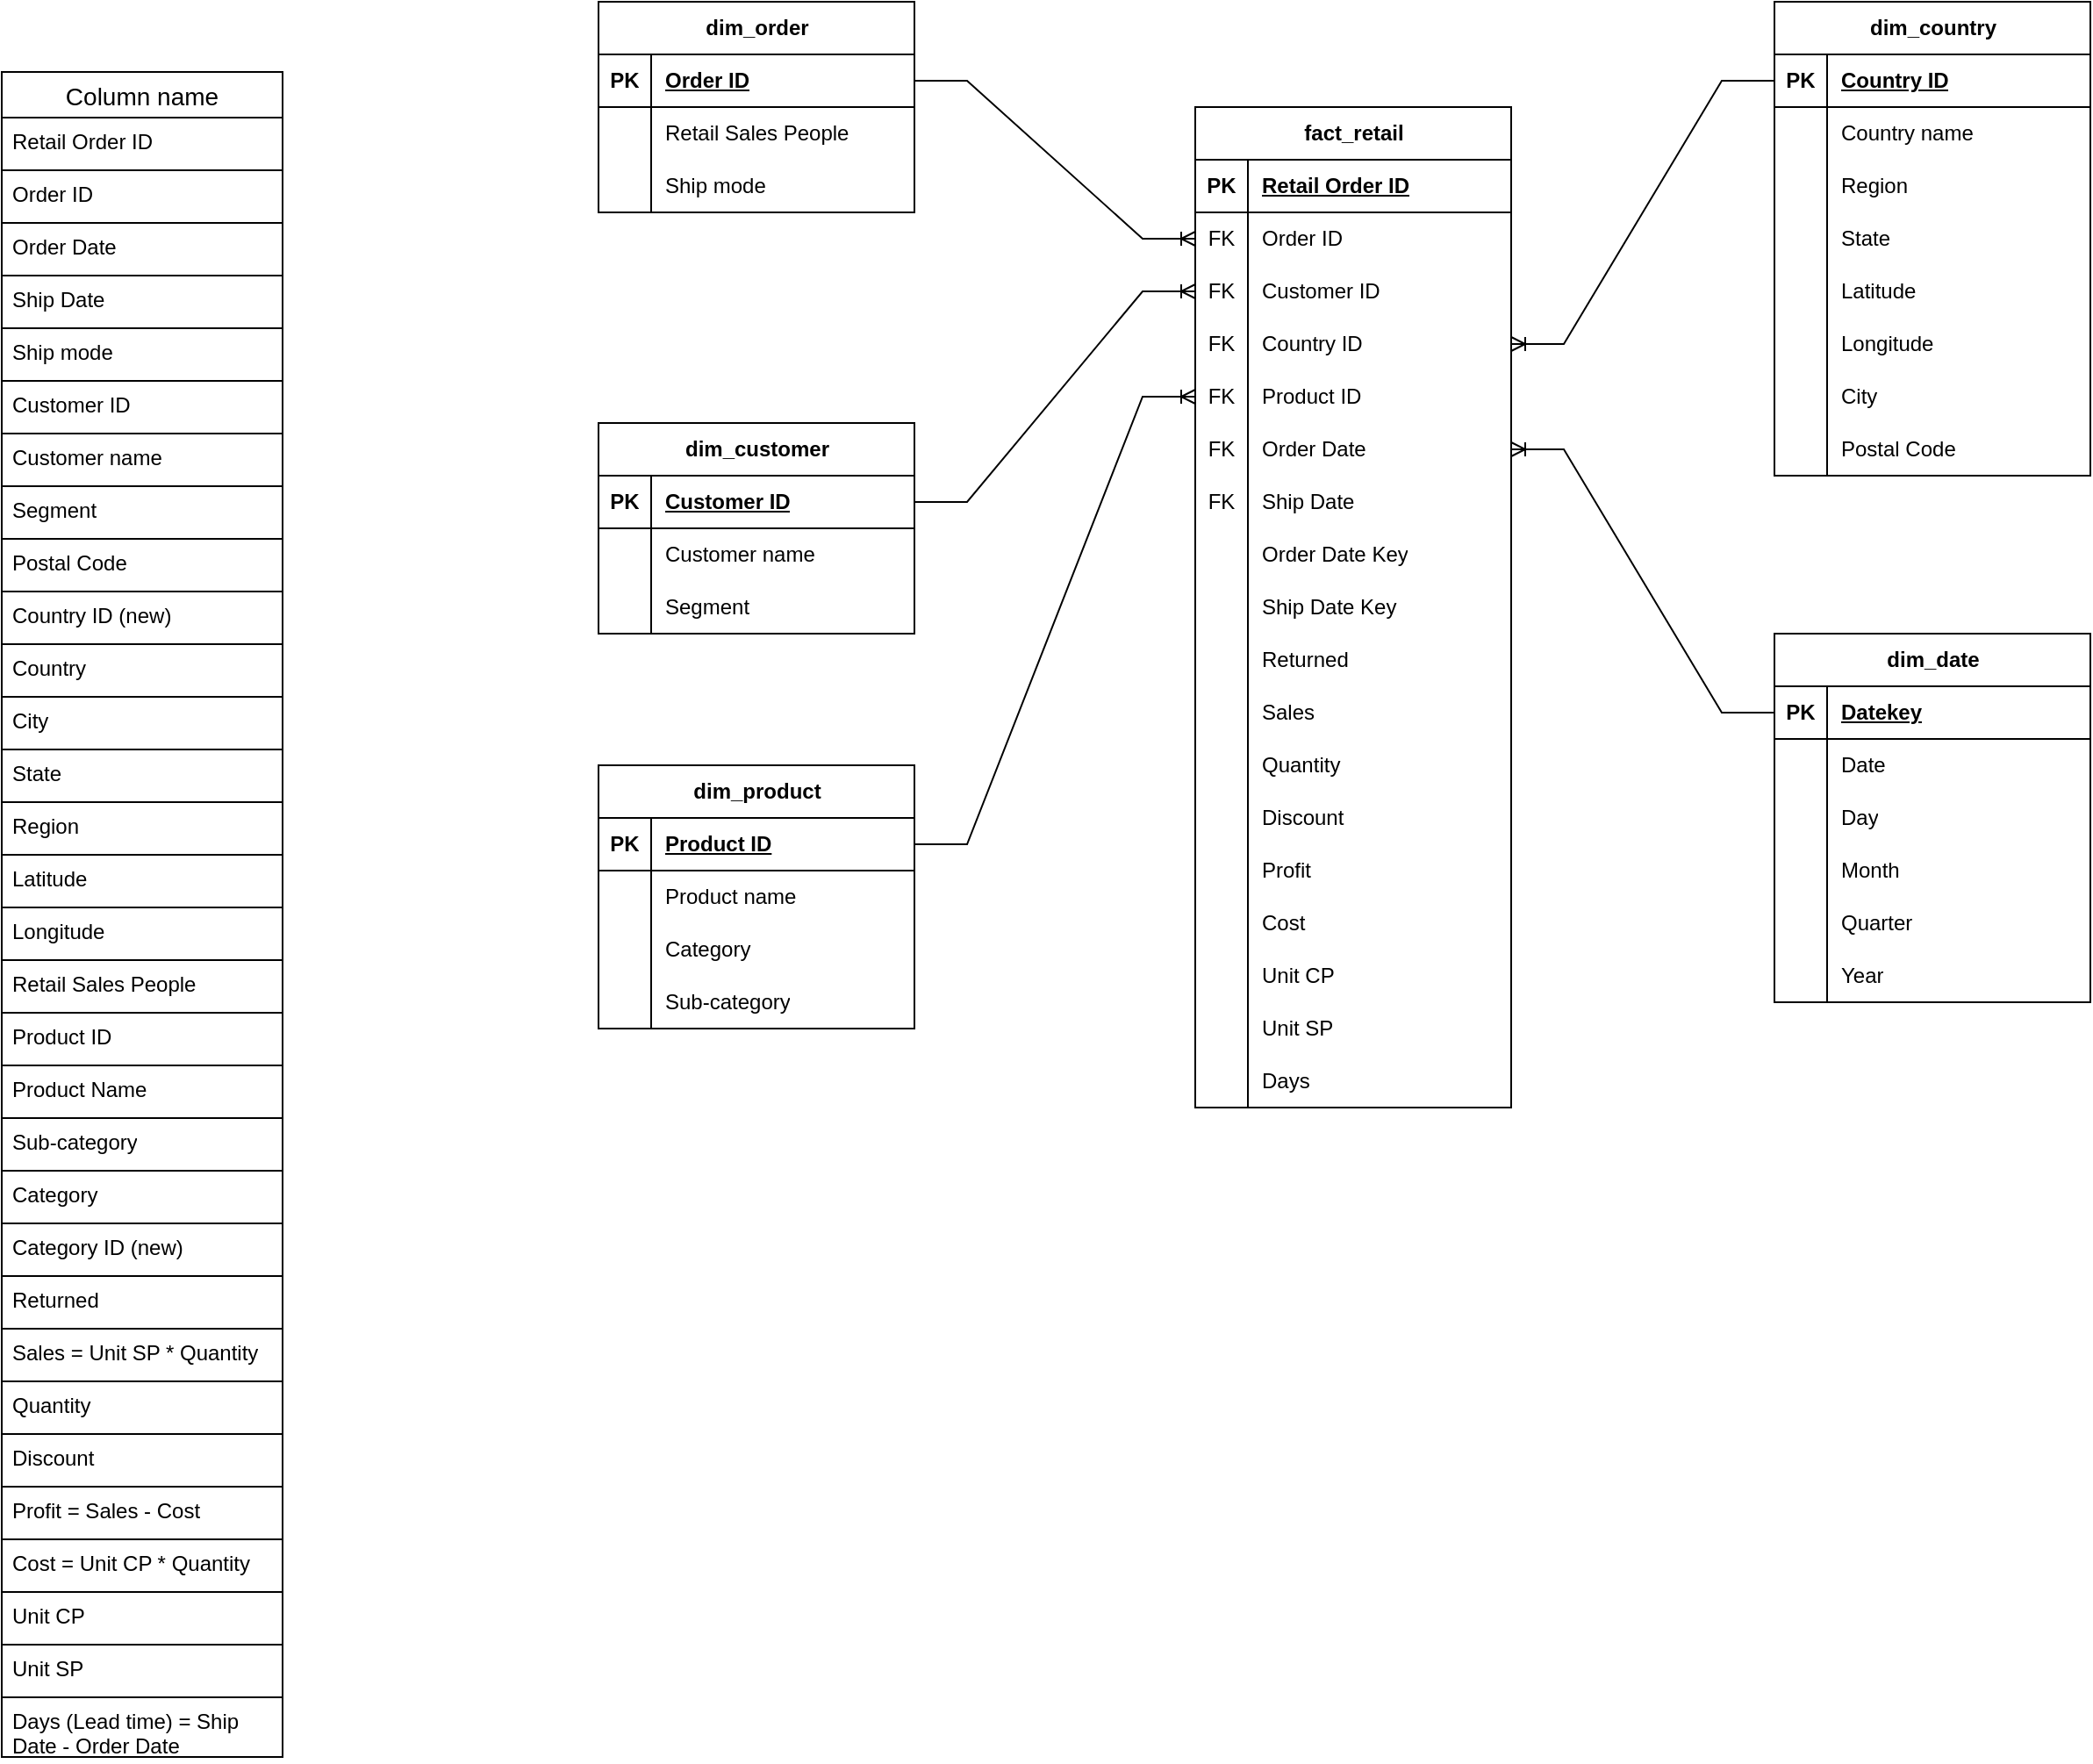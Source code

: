 <mxfile version="27.1.5">
  <diagram name="Trang-1" id="JufBHZk3DTKOrTVZyCO_">
    <mxGraphModel dx="1123" dy="656" grid="1" gridSize="10" guides="1" tooltips="1" connect="1" arrows="1" fold="1" page="1" pageScale="1" pageWidth="827" pageHeight="1169" math="0" shadow="0">
      <root>
        <mxCell id="0" />
        <mxCell id="1" parent="0" />
        <mxCell id="khf0Ti_lGQe8tgm6v5rX-14" value="Column name" style="swimlane;fontStyle=0;childLayout=stackLayout;horizontal=1;startSize=26;horizontalStack=0;resizeParent=1;resizeParentMax=0;resizeLast=0;collapsible=1;marginBottom=0;align=center;fontSize=14;strokeColor=default;" parent="1" vertex="1">
          <mxGeometry x="60" y="100" width="160" height="960" as="geometry">
            <mxRectangle x="60" y="100" width="130" height="30" as="alternateBounds" />
          </mxGeometry>
        </mxCell>
        <mxCell id="khf0Ti_lGQe8tgm6v5rX-15" value="Retail Order ID" style="text;strokeColor=none;fillColor=none;spacingLeft=4;spacingRight=4;overflow=hidden;rotatable=0;points=[[0,0.5],[1,0.5]];portConstraint=eastwest;fontSize=12;whiteSpace=wrap;html=1;" parent="khf0Ti_lGQe8tgm6v5rX-14" vertex="1">
          <mxGeometry y="26" width="160" height="30" as="geometry" />
        </mxCell>
        <mxCell id="khf0Ti_lGQe8tgm6v5rX-16" value="Order ID" style="text;strokeColor=default;fillColor=none;spacingLeft=4;spacingRight=4;overflow=hidden;rotatable=0;points=[[0,0.5],[1,0.5]];portConstraint=eastwest;fontSize=12;whiteSpace=wrap;html=1;" parent="khf0Ti_lGQe8tgm6v5rX-14" vertex="1">
          <mxGeometry y="56" width="160" height="30" as="geometry" />
        </mxCell>
        <mxCell id="khf0Ti_lGQe8tgm6v5rX-17" value="Order Date" style="text;strokeColor=default;fillColor=none;spacingLeft=4;spacingRight=4;overflow=hidden;rotatable=0;points=[[0,0.5],[1,0.5]];portConstraint=eastwest;fontSize=12;whiteSpace=wrap;html=1;" parent="khf0Ti_lGQe8tgm6v5rX-14" vertex="1">
          <mxGeometry y="86" width="160" height="30" as="geometry" />
        </mxCell>
        <mxCell id="khf0Ti_lGQe8tgm6v5rX-20" value="Ship Date" style="text;strokeColor=default;fillColor=none;spacingLeft=4;spacingRight=4;overflow=hidden;rotatable=0;points=[[0,0.5],[1,0.5]];portConstraint=eastwest;fontSize=12;whiteSpace=wrap;html=1;" parent="khf0Ti_lGQe8tgm6v5rX-14" vertex="1">
          <mxGeometry y="116" width="160" height="30" as="geometry" />
        </mxCell>
        <mxCell id="khf0Ti_lGQe8tgm6v5rX-21" value="Ship mode" style="text;strokeColor=default;fillColor=none;spacingLeft=4;spacingRight=4;overflow=hidden;rotatable=0;points=[[0,0.5],[1,0.5]];portConstraint=eastwest;fontSize=12;whiteSpace=wrap;html=1;" parent="khf0Ti_lGQe8tgm6v5rX-14" vertex="1">
          <mxGeometry y="146" width="160" height="30" as="geometry" />
        </mxCell>
        <mxCell id="khf0Ti_lGQe8tgm6v5rX-22" value="Customer ID" style="text;strokeColor=default;fillColor=none;spacingLeft=4;spacingRight=4;overflow=hidden;rotatable=0;points=[[0,0.5],[1,0.5]];portConstraint=eastwest;fontSize=12;whiteSpace=wrap;html=1;" parent="khf0Ti_lGQe8tgm6v5rX-14" vertex="1">
          <mxGeometry y="176" width="160" height="30" as="geometry" />
        </mxCell>
        <mxCell id="khf0Ti_lGQe8tgm6v5rX-23" value="Customer name" style="text;strokeColor=default;fillColor=none;spacingLeft=4;spacingRight=4;overflow=hidden;rotatable=0;points=[[0,0.5],[1,0.5]];portConstraint=eastwest;fontSize=12;whiteSpace=wrap;html=1;" parent="khf0Ti_lGQe8tgm6v5rX-14" vertex="1">
          <mxGeometry y="206" width="160" height="30" as="geometry" />
        </mxCell>
        <mxCell id="khf0Ti_lGQe8tgm6v5rX-24" value="Segment" style="text;strokeColor=default;fillColor=none;spacingLeft=4;spacingRight=4;overflow=hidden;rotatable=0;points=[[0,0.5],[1,0.5]];portConstraint=eastwest;fontSize=12;whiteSpace=wrap;html=1;" parent="khf0Ti_lGQe8tgm6v5rX-14" vertex="1">
          <mxGeometry y="236" width="160" height="30" as="geometry" />
        </mxCell>
        <mxCell id="khf0Ti_lGQe8tgm6v5rX-25" value="Postal Code" style="text;strokeColor=default;fillColor=none;spacingLeft=4;spacingRight=4;overflow=hidden;rotatable=0;points=[[0,0.5],[1,0.5]];portConstraint=eastwest;fontSize=12;whiteSpace=wrap;html=1;" parent="khf0Ti_lGQe8tgm6v5rX-14" vertex="1">
          <mxGeometry y="266" width="160" height="30" as="geometry" />
        </mxCell>
        <mxCell id="khf0Ti_lGQe8tgm6v5rX-129" value="&lt;span&gt;&lt;font style=&quot;color: light-dark(rgb(0, 0, 0), rgb(255, 102, 102));&quot;&gt;Country ID (new)&lt;/font&gt;&lt;/span&gt;" style="text;strokeColor=default;fillColor=none;spacingLeft=4;spacingRight=4;overflow=hidden;rotatable=0;points=[[0,0.5],[1,0.5]];portConstraint=eastwest;fontSize=12;whiteSpace=wrap;html=1;" parent="khf0Ti_lGQe8tgm6v5rX-14" vertex="1">
          <mxGeometry y="296" width="160" height="30" as="geometry" />
        </mxCell>
        <mxCell id="khf0Ti_lGQe8tgm6v5rX-26" value="Country" style="text;strokeColor=default;fillColor=none;spacingLeft=4;spacingRight=4;overflow=hidden;rotatable=0;points=[[0,0.5],[1,0.5]];portConstraint=eastwest;fontSize=12;whiteSpace=wrap;html=1;" parent="khf0Ti_lGQe8tgm6v5rX-14" vertex="1">
          <mxGeometry y="326" width="160" height="30" as="geometry" />
        </mxCell>
        <mxCell id="khf0Ti_lGQe8tgm6v5rX-27" value="City" style="text;strokeColor=default;fillColor=none;spacingLeft=4;spacingRight=4;overflow=hidden;rotatable=0;points=[[0,0.5],[1,0.5]];portConstraint=eastwest;fontSize=12;whiteSpace=wrap;html=1;" parent="khf0Ti_lGQe8tgm6v5rX-14" vertex="1">
          <mxGeometry y="356" width="160" height="30" as="geometry" />
        </mxCell>
        <mxCell id="khf0Ti_lGQe8tgm6v5rX-28" value="State" style="text;strokeColor=default;fillColor=none;spacingLeft=4;spacingRight=4;overflow=hidden;rotatable=0;points=[[0,0.5],[1,0.5]];portConstraint=eastwest;fontSize=12;whiteSpace=wrap;html=1;" parent="khf0Ti_lGQe8tgm6v5rX-14" vertex="1">
          <mxGeometry y="386" width="160" height="30" as="geometry" />
        </mxCell>
        <mxCell id="khf0Ti_lGQe8tgm6v5rX-29" value="Region" style="text;strokeColor=default;fillColor=none;spacingLeft=4;spacingRight=4;overflow=hidden;rotatable=0;points=[[0,0.5],[1,0.5]];portConstraint=eastwest;fontSize=12;whiteSpace=wrap;html=1;" parent="khf0Ti_lGQe8tgm6v5rX-14" vertex="1">
          <mxGeometry y="416" width="160" height="30" as="geometry" />
        </mxCell>
        <mxCell id="khf0Ti_lGQe8tgm6v5rX-30" value="Latitude" style="text;strokeColor=default;fillColor=none;spacingLeft=4;spacingRight=4;overflow=hidden;rotatable=0;points=[[0,0.5],[1,0.5]];portConstraint=eastwest;fontSize=12;whiteSpace=wrap;html=1;" parent="khf0Ti_lGQe8tgm6v5rX-14" vertex="1">
          <mxGeometry y="446" width="160" height="30" as="geometry" />
        </mxCell>
        <mxCell id="khf0Ti_lGQe8tgm6v5rX-31" value="Longitude" style="text;strokeColor=default;fillColor=none;spacingLeft=4;spacingRight=4;overflow=hidden;rotatable=0;points=[[0,0.5],[1,0.5]];portConstraint=eastwest;fontSize=12;whiteSpace=wrap;html=1;" parent="khf0Ti_lGQe8tgm6v5rX-14" vertex="1">
          <mxGeometry y="476" width="160" height="30" as="geometry" />
        </mxCell>
        <mxCell id="khf0Ti_lGQe8tgm6v5rX-32" value="Retail Sales People" style="text;strokeColor=default;fillColor=none;spacingLeft=4;spacingRight=4;overflow=hidden;rotatable=0;points=[[0,0.5],[1,0.5]];portConstraint=eastwest;fontSize=12;whiteSpace=wrap;html=1;" parent="khf0Ti_lGQe8tgm6v5rX-14" vertex="1">
          <mxGeometry y="506" width="160" height="30" as="geometry" />
        </mxCell>
        <mxCell id="khf0Ti_lGQe8tgm6v5rX-33" value="Product ID" style="text;strokeColor=default;fillColor=none;spacingLeft=4;spacingRight=4;overflow=hidden;rotatable=0;points=[[0,0.5],[1,0.5]];portConstraint=eastwest;fontSize=12;whiteSpace=wrap;html=1;" parent="khf0Ti_lGQe8tgm6v5rX-14" vertex="1">
          <mxGeometry y="536" width="160" height="30" as="geometry" />
        </mxCell>
        <mxCell id="khf0Ti_lGQe8tgm6v5rX-34" value="Product Name" style="text;strokeColor=default;fillColor=none;spacingLeft=4;spacingRight=4;overflow=hidden;rotatable=0;points=[[0,0.5],[1,0.5]];portConstraint=eastwest;fontSize=12;whiteSpace=wrap;html=1;" parent="khf0Ti_lGQe8tgm6v5rX-14" vertex="1">
          <mxGeometry y="566" width="160" height="30" as="geometry" />
        </mxCell>
        <mxCell id="khf0Ti_lGQe8tgm6v5rX-35" value="Sub-category" style="text;strokeColor=default;fillColor=none;spacingLeft=4;spacingRight=4;overflow=hidden;rotatable=0;points=[[0,0.5],[1,0.5]];portConstraint=eastwest;fontSize=12;whiteSpace=wrap;html=1;" parent="khf0Ti_lGQe8tgm6v5rX-14" vertex="1">
          <mxGeometry y="596" width="160" height="30" as="geometry" />
        </mxCell>
        <mxCell id="khf0Ti_lGQe8tgm6v5rX-36" value="Category" style="text;strokeColor=default;fillColor=none;spacingLeft=4;spacingRight=4;overflow=hidden;rotatable=0;points=[[0,0.5],[1,0.5]];portConstraint=eastwest;fontSize=12;whiteSpace=wrap;html=1;" parent="khf0Ti_lGQe8tgm6v5rX-14" vertex="1">
          <mxGeometry y="626" width="160" height="30" as="geometry" />
        </mxCell>
        <mxCell id="khf0Ti_lGQe8tgm6v5rX-130" value="&lt;font style=&quot;color: light-dark(rgb(0, 0, 0), rgb(255, 102, 102));&quot;&gt;Category ID (new)&lt;/font&gt;" style="text;strokeColor=default;fillColor=none;spacingLeft=4;spacingRight=4;overflow=hidden;rotatable=0;points=[[0,0.5],[1,0.5]];portConstraint=eastwest;fontSize=12;whiteSpace=wrap;html=1;" parent="khf0Ti_lGQe8tgm6v5rX-14" vertex="1">
          <mxGeometry y="656" width="160" height="30" as="geometry" />
        </mxCell>
        <mxCell id="khf0Ti_lGQe8tgm6v5rX-37" value="Returned" style="text;strokeColor=default;fillColor=none;spacingLeft=4;spacingRight=4;overflow=hidden;rotatable=0;points=[[0,0.5],[1,0.5]];portConstraint=eastwest;fontSize=12;whiteSpace=wrap;html=1;" parent="khf0Ti_lGQe8tgm6v5rX-14" vertex="1">
          <mxGeometry y="686" width="160" height="30" as="geometry" />
        </mxCell>
        <mxCell id="khf0Ti_lGQe8tgm6v5rX-38" value="Sales = Unit SP * Quantity" style="text;strokeColor=default;fillColor=none;spacingLeft=4;spacingRight=4;overflow=hidden;rotatable=0;points=[[0,0.5],[1,0.5]];portConstraint=eastwest;fontSize=12;whiteSpace=wrap;html=1;" parent="khf0Ti_lGQe8tgm6v5rX-14" vertex="1">
          <mxGeometry y="716" width="160" height="30" as="geometry" />
        </mxCell>
        <mxCell id="khf0Ti_lGQe8tgm6v5rX-39" value="Quantity" style="text;strokeColor=default;fillColor=none;spacingLeft=4;spacingRight=4;overflow=hidden;rotatable=0;points=[[0,0.5],[1,0.5]];portConstraint=eastwest;fontSize=12;whiteSpace=wrap;html=1;" parent="khf0Ti_lGQe8tgm6v5rX-14" vertex="1">
          <mxGeometry y="746" width="160" height="30" as="geometry" />
        </mxCell>
        <mxCell id="khf0Ti_lGQe8tgm6v5rX-40" value="Discount" style="text;strokeColor=default;fillColor=none;spacingLeft=4;spacingRight=4;overflow=hidden;rotatable=0;points=[[0,0.5],[1,0.5]];portConstraint=eastwest;fontSize=12;whiteSpace=wrap;html=1;" parent="khf0Ti_lGQe8tgm6v5rX-14" vertex="1">
          <mxGeometry y="776" width="160" height="30" as="geometry" />
        </mxCell>
        <mxCell id="khf0Ti_lGQe8tgm6v5rX-41" value="Profit = Sales - Cost" style="text;strokeColor=default;fillColor=none;spacingLeft=4;spacingRight=4;overflow=hidden;rotatable=0;points=[[0,0.5],[1,0.5]];portConstraint=eastwest;fontSize=12;whiteSpace=wrap;html=1;" parent="khf0Ti_lGQe8tgm6v5rX-14" vertex="1">
          <mxGeometry y="806" width="160" height="30" as="geometry" />
        </mxCell>
        <mxCell id="khf0Ti_lGQe8tgm6v5rX-42" value="Cost = Unit CP * Quantity" style="text;strokeColor=default;fillColor=none;spacingLeft=4;spacingRight=4;overflow=hidden;rotatable=0;points=[[0,0.5],[1,0.5]];portConstraint=eastwest;fontSize=12;whiteSpace=wrap;html=1;" parent="khf0Ti_lGQe8tgm6v5rX-14" vertex="1">
          <mxGeometry y="836" width="160" height="30" as="geometry" />
        </mxCell>
        <mxCell id="khf0Ti_lGQe8tgm6v5rX-43" value="Unit CP" style="text;strokeColor=default;fillColor=none;spacingLeft=4;spacingRight=4;overflow=hidden;rotatable=0;points=[[0,0.5],[1,0.5]];portConstraint=eastwest;fontSize=12;whiteSpace=wrap;html=1;" parent="khf0Ti_lGQe8tgm6v5rX-14" vertex="1">
          <mxGeometry y="866" width="160" height="30" as="geometry" />
        </mxCell>
        <mxCell id="khf0Ti_lGQe8tgm6v5rX-44" value="Unit SP" style="text;strokeColor=default;fillColor=none;spacingLeft=4;spacingRight=4;overflow=hidden;rotatable=0;points=[[0,0.5],[1,0.5]];portConstraint=eastwest;fontSize=12;whiteSpace=wrap;html=1;" parent="khf0Ti_lGQe8tgm6v5rX-14" vertex="1">
          <mxGeometry y="896" width="160" height="30" as="geometry" />
        </mxCell>
        <mxCell id="khf0Ti_lGQe8tgm6v5rX-45" value="Days (Lead time) = Ship Date - Order Date" style="text;strokeColor=default;fillColor=none;spacingLeft=4;spacingRight=4;overflow=hidden;rotatable=0;points=[[0,0.5],[1,0.5]];portConstraint=eastwest;fontSize=12;whiteSpace=wrap;html=1;" parent="khf0Ti_lGQe8tgm6v5rX-14" vertex="1">
          <mxGeometry y="926" width="160" height="34" as="geometry" />
        </mxCell>
        <mxCell id="khf0Ti_lGQe8tgm6v5rX-46" value="fact_retail" style="shape=table;startSize=30;container=1;collapsible=1;childLayout=tableLayout;fixedRows=1;rowLines=0;fontStyle=1;align=center;resizeLast=1;html=1;" parent="1" vertex="1">
          <mxGeometry x="740" y="120" width="180" height="570" as="geometry" />
        </mxCell>
        <mxCell id="khf0Ti_lGQe8tgm6v5rX-47" value="" style="shape=tableRow;horizontal=0;startSize=0;swimlaneHead=0;swimlaneBody=0;fillColor=none;collapsible=0;dropTarget=0;points=[[0,0.5],[1,0.5]];portConstraint=eastwest;top=0;left=0;right=0;bottom=1;" parent="khf0Ti_lGQe8tgm6v5rX-46" vertex="1">
          <mxGeometry y="30" width="180" height="30" as="geometry" />
        </mxCell>
        <mxCell id="khf0Ti_lGQe8tgm6v5rX-48" value="PK" style="shape=partialRectangle;connectable=0;fillColor=none;top=0;left=0;bottom=0;right=0;fontStyle=1;overflow=hidden;whiteSpace=wrap;html=1;" parent="khf0Ti_lGQe8tgm6v5rX-47" vertex="1">
          <mxGeometry width="30" height="30" as="geometry">
            <mxRectangle width="30" height="30" as="alternateBounds" />
          </mxGeometry>
        </mxCell>
        <mxCell id="khf0Ti_lGQe8tgm6v5rX-49" value="Retail Order ID" style="shape=partialRectangle;connectable=0;fillColor=none;top=0;left=0;bottom=0;right=0;align=left;spacingLeft=6;fontStyle=5;overflow=hidden;whiteSpace=wrap;html=1;" parent="khf0Ti_lGQe8tgm6v5rX-47" vertex="1">
          <mxGeometry x="30" width="150" height="30" as="geometry">
            <mxRectangle width="150" height="30" as="alternateBounds" />
          </mxGeometry>
        </mxCell>
        <mxCell id="khf0Ti_lGQe8tgm6v5rX-50" value="" style="shape=tableRow;horizontal=0;startSize=0;swimlaneHead=0;swimlaneBody=0;fillColor=none;collapsible=0;dropTarget=0;points=[[0,0.5],[1,0.5]];portConstraint=eastwest;top=0;left=0;right=0;bottom=0;" parent="khf0Ti_lGQe8tgm6v5rX-46" vertex="1">
          <mxGeometry y="60" width="180" height="30" as="geometry" />
        </mxCell>
        <mxCell id="khf0Ti_lGQe8tgm6v5rX-51" value="FK" style="shape=partialRectangle;connectable=0;fillColor=none;top=0;left=0;bottom=0;right=0;editable=1;overflow=hidden;whiteSpace=wrap;html=1;" parent="khf0Ti_lGQe8tgm6v5rX-50" vertex="1">
          <mxGeometry width="30" height="30" as="geometry">
            <mxRectangle width="30" height="30" as="alternateBounds" />
          </mxGeometry>
        </mxCell>
        <mxCell id="khf0Ti_lGQe8tgm6v5rX-52" value="Order ID" style="shape=partialRectangle;connectable=0;fillColor=none;top=0;left=0;bottom=0;right=0;align=left;spacingLeft=6;overflow=hidden;whiteSpace=wrap;html=1;" parent="khf0Ti_lGQe8tgm6v5rX-50" vertex="1">
          <mxGeometry x="30" width="150" height="30" as="geometry">
            <mxRectangle width="150" height="30" as="alternateBounds" />
          </mxGeometry>
        </mxCell>
        <mxCell id="khf0Ti_lGQe8tgm6v5rX-53" value="" style="shape=tableRow;horizontal=0;startSize=0;swimlaneHead=0;swimlaneBody=0;fillColor=none;collapsible=0;dropTarget=0;points=[[0,0.5],[1,0.5]];portConstraint=eastwest;top=0;left=0;right=0;bottom=0;" parent="khf0Ti_lGQe8tgm6v5rX-46" vertex="1">
          <mxGeometry y="90" width="180" height="30" as="geometry" />
        </mxCell>
        <mxCell id="khf0Ti_lGQe8tgm6v5rX-54" value="FK" style="shape=partialRectangle;connectable=0;fillColor=none;top=0;left=0;bottom=0;right=0;editable=1;overflow=hidden;whiteSpace=wrap;html=1;" parent="khf0Ti_lGQe8tgm6v5rX-53" vertex="1">
          <mxGeometry width="30" height="30" as="geometry">
            <mxRectangle width="30" height="30" as="alternateBounds" />
          </mxGeometry>
        </mxCell>
        <mxCell id="khf0Ti_lGQe8tgm6v5rX-55" value="Customer ID" style="shape=partialRectangle;connectable=0;fillColor=none;top=0;left=0;bottom=0;right=0;align=left;spacingLeft=6;overflow=hidden;whiteSpace=wrap;html=1;" parent="khf0Ti_lGQe8tgm6v5rX-53" vertex="1">
          <mxGeometry x="30" width="150" height="30" as="geometry">
            <mxRectangle width="150" height="30" as="alternateBounds" />
          </mxGeometry>
        </mxCell>
        <mxCell id="khf0Ti_lGQe8tgm6v5rX-56" value="" style="shape=tableRow;horizontal=0;startSize=0;swimlaneHead=0;swimlaneBody=0;fillColor=none;collapsible=0;dropTarget=0;points=[[0,0.5],[1,0.5]];portConstraint=eastwest;top=0;left=0;right=0;bottom=0;" parent="khf0Ti_lGQe8tgm6v5rX-46" vertex="1">
          <mxGeometry y="120" width="180" height="30" as="geometry" />
        </mxCell>
        <mxCell id="khf0Ti_lGQe8tgm6v5rX-57" value="FK" style="shape=partialRectangle;connectable=0;fillColor=none;top=0;left=0;bottom=0;right=0;editable=1;overflow=hidden;whiteSpace=wrap;html=1;" parent="khf0Ti_lGQe8tgm6v5rX-56" vertex="1">
          <mxGeometry width="30" height="30" as="geometry">
            <mxRectangle width="30" height="30" as="alternateBounds" />
          </mxGeometry>
        </mxCell>
        <mxCell id="khf0Ti_lGQe8tgm6v5rX-58" value="Country ID" style="shape=partialRectangle;connectable=0;fillColor=none;top=0;left=0;bottom=0;right=0;align=left;spacingLeft=6;overflow=hidden;whiteSpace=wrap;html=1;" parent="khf0Ti_lGQe8tgm6v5rX-56" vertex="1">
          <mxGeometry x="30" width="150" height="30" as="geometry">
            <mxRectangle width="150" height="30" as="alternateBounds" />
          </mxGeometry>
        </mxCell>
        <mxCell id="khf0Ti_lGQe8tgm6v5rX-166" style="shape=tableRow;horizontal=0;startSize=0;swimlaneHead=0;swimlaneBody=0;fillColor=none;collapsible=0;dropTarget=0;points=[[0,0.5],[1,0.5]];portConstraint=eastwest;top=0;left=0;right=0;bottom=0;" parent="khf0Ti_lGQe8tgm6v5rX-46" vertex="1">
          <mxGeometry y="150" width="180" height="30" as="geometry" />
        </mxCell>
        <mxCell id="khf0Ti_lGQe8tgm6v5rX-167" value="FK" style="shape=partialRectangle;connectable=0;fillColor=none;top=0;left=0;bottom=0;right=0;editable=1;overflow=hidden;whiteSpace=wrap;html=1;" parent="khf0Ti_lGQe8tgm6v5rX-166" vertex="1">
          <mxGeometry width="30" height="30" as="geometry">
            <mxRectangle width="30" height="30" as="alternateBounds" />
          </mxGeometry>
        </mxCell>
        <mxCell id="khf0Ti_lGQe8tgm6v5rX-168" value="Product ID" style="shape=partialRectangle;connectable=0;fillColor=none;top=0;left=0;bottom=0;right=0;align=left;spacingLeft=6;overflow=hidden;whiteSpace=wrap;html=1;" parent="khf0Ti_lGQe8tgm6v5rX-166" vertex="1">
          <mxGeometry x="30" width="150" height="30" as="geometry">
            <mxRectangle width="150" height="30" as="alternateBounds" />
          </mxGeometry>
        </mxCell>
        <mxCell id="khf0Ti_lGQe8tgm6v5rX-181" style="shape=tableRow;horizontal=0;startSize=0;swimlaneHead=0;swimlaneBody=0;fillColor=none;collapsible=0;dropTarget=0;points=[[0,0.5],[1,0.5]];portConstraint=eastwest;top=0;left=0;right=0;bottom=0;" parent="khf0Ti_lGQe8tgm6v5rX-46" vertex="1">
          <mxGeometry y="180" width="180" height="30" as="geometry" />
        </mxCell>
        <mxCell id="khf0Ti_lGQe8tgm6v5rX-182" value="FK" style="shape=partialRectangle;connectable=0;fillColor=none;top=0;left=0;bottom=0;right=0;editable=1;overflow=hidden;whiteSpace=wrap;html=1;" parent="khf0Ti_lGQe8tgm6v5rX-181" vertex="1">
          <mxGeometry width="30" height="30" as="geometry">
            <mxRectangle width="30" height="30" as="alternateBounds" />
          </mxGeometry>
        </mxCell>
        <mxCell id="khf0Ti_lGQe8tgm6v5rX-183" value="Order Date" style="shape=partialRectangle;connectable=0;fillColor=none;top=0;left=0;bottom=0;right=0;align=left;spacingLeft=6;overflow=hidden;whiteSpace=wrap;html=1;" parent="khf0Ti_lGQe8tgm6v5rX-181" vertex="1">
          <mxGeometry x="30" width="150" height="30" as="geometry">
            <mxRectangle width="150" height="30" as="alternateBounds" />
          </mxGeometry>
        </mxCell>
        <mxCell id="khf0Ti_lGQe8tgm6v5rX-178" style="shape=tableRow;horizontal=0;startSize=0;swimlaneHead=0;swimlaneBody=0;fillColor=none;collapsible=0;dropTarget=0;points=[[0,0.5],[1,0.5]];portConstraint=eastwest;top=0;left=0;right=0;bottom=0;" parent="khf0Ti_lGQe8tgm6v5rX-46" vertex="1">
          <mxGeometry y="210" width="180" height="30" as="geometry" />
        </mxCell>
        <mxCell id="khf0Ti_lGQe8tgm6v5rX-179" value="&lt;font style=&quot;color: light-dark(rgb(0, 0, 0), rgb(255, 255, 102));&quot;&gt;FK&lt;/font&gt;" style="shape=partialRectangle;connectable=0;fillColor=none;top=0;left=0;bottom=0;right=0;editable=1;overflow=hidden;whiteSpace=wrap;html=1;" parent="khf0Ti_lGQe8tgm6v5rX-178" vertex="1">
          <mxGeometry width="30" height="30" as="geometry">
            <mxRectangle width="30" height="30" as="alternateBounds" />
          </mxGeometry>
        </mxCell>
        <mxCell id="khf0Ti_lGQe8tgm6v5rX-180" value="Ship Date" style="shape=partialRectangle;connectable=0;fillColor=none;top=0;left=0;bottom=0;right=0;align=left;spacingLeft=6;overflow=hidden;whiteSpace=wrap;html=1;" parent="khf0Ti_lGQe8tgm6v5rX-178" vertex="1">
          <mxGeometry x="30" width="150" height="30" as="geometry">
            <mxRectangle width="150" height="30" as="alternateBounds" />
          </mxGeometry>
        </mxCell>
        <mxCell id="adrLzprjDt-6zipp6tV9-4" style="shape=tableRow;horizontal=0;startSize=0;swimlaneHead=0;swimlaneBody=0;fillColor=none;collapsible=0;dropTarget=0;points=[[0,0.5],[1,0.5]];portConstraint=eastwest;top=0;left=0;right=0;bottom=0;" vertex="1" parent="khf0Ti_lGQe8tgm6v5rX-46">
          <mxGeometry y="240" width="180" height="30" as="geometry" />
        </mxCell>
        <mxCell id="adrLzprjDt-6zipp6tV9-5" style="shape=partialRectangle;connectable=0;fillColor=none;top=0;left=0;bottom=0;right=0;editable=1;overflow=hidden;whiteSpace=wrap;html=1;" vertex="1" parent="adrLzprjDt-6zipp6tV9-4">
          <mxGeometry width="30" height="30" as="geometry">
            <mxRectangle width="30" height="30" as="alternateBounds" />
          </mxGeometry>
        </mxCell>
        <mxCell id="adrLzprjDt-6zipp6tV9-6" value="Order Date Key" style="shape=partialRectangle;connectable=0;fillColor=none;top=0;left=0;bottom=0;right=0;align=left;spacingLeft=6;overflow=hidden;whiteSpace=wrap;html=1;" vertex="1" parent="adrLzprjDt-6zipp6tV9-4">
          <mxGeometry x="30" width="150" height="30" as="geometry">
            <mxRectangle width="150" height="30" as="alternateBounds" />
          </mxGeometry>
        </mxCell>
        <mxCell id="adrLzprjDt-6zipp6tV9-7" style="shape=tableRow;horizontal=0;startSize=0;swimlaneHead=0;swimlaneBody=0;fillColor=none;collapsible=0;dropTarget=0;points=[[0,0.5],[1,0.5]];portConstraint=eastwest;top=0;left=0;right=0;bottom=0;" vertex="1" parent="khf0Ti_lGQe8tgm6v5rX-46">
          <mxGeometry y="270" width="180" height="30" as="geometry" />
        </mxCell>
        <mxCell id="adrLzprjDt-6zipp6tV9-8" style="shape=partialRectangle;connectable=0;fillColor=none;top=0;left=0;bottom=0;right=0;editable=1;overflow=hidden;whiteSpace=wrap;html=1;" vertex="1" parent="adrLzprjDt-6zipp6tV9-7">
          <mxGeometry width="30" height="30" as="geometry">
            <mxRectangle width="30" height="30" as="alternateBounds" />
          </mxGeometry>
        </mxCell>
        <mxCell id="adrLzprjDt-6zipp6tV9-9" value="Ship Date Key" style="shape=partialRectangle;connectable=0;fillColor=none;top=0;left=0;bottom=0;right=0;align=left;spacingLeft=6;overflow=hidden;whiteSpace=wrap;html=1;" vertex="1" parent="adrLzprjDt-6zipp6tV9-7">
          <mxGeometry x="30" width="150" height="30" as="geometry">
            <mxRectangle width="150" height="30" as="alternateBounds" />
          </mxGeometry>
        </mxCell>
        <mxCell id="khf0Ti_lGQe8tgm6v5rX-175" style="shape=tableRow;horizontal=0;startSize=0;swimlaneHead=0;swimlaneBody=0;fillColor=none;collapsible=0;dropTarget=0;points=[[0,0.5],[1,0.5]];portConstraint=eastwest;top=0;left=0;right=0;bottom=0;" parent="khf0Ti_lGQe8tgm6v5rX-46" vertex="1">
          <mxGeometry y="300" width="180" height="30" as="geometry" />
        </mxCell>
        <mxCell id="khf0Ti_lGQe8tgm6v5rX-176" style="shape=partialRectangle;connectable=0;fillColor=none;top=0;left=0;bottom=0;right=0;editable=1;overflow=hidden;whiteSpace=wrap;html=1;" parent="khf0Ti_lGQe8tgm6v5rX-175" vertex="1">
          <mxGeometry width="30" height="30" as="geometry">
            <mxRectangle width="30" height="30" as="alternateBounds" />
          </mxGeometry>
        </mxCell>
        <mxCell id="khf0Ti_lGQe8tgm6v5rX-177" value="Returned" style="shape=partialRectangle;connectable=0;fillColor=none;top=0;left=0;bottom=0;right=0;align=left;spacingLeft=6;overflow=hidden;whiteSpace=wrap;html=1;" parent="khf0Ti_lGQe8tgm6v5rX-175" vertex="1">
          <mxGeometry x="30" width="150" height="30" as="geometry">
            <mxRectangle width="150" height="30" as="alternateBounds" />
          </mxGeometry>
        </mxCell>
        <mxCell id="khf0Ti_lGQe8tgm6v5rX-172" style="shape=tableRow;horizontal=0;startSize=0;swimlaneHead=0;swimlaneBody=0;fillColor=none;collapsible=0;dropTarget=0;points=[[0,0.5],[1,0.5]];portConstraint=eastwest;top=0;left=0;right=0;bottom=0;" parent="khf0Ti_lGQe8tgm6v5rX-46" vertex="1">
          <mxGeometry y="330" width="180" height="30" as="geometry" />
        </mxCell>
        <mxCell id="khf0Ti_lGQe8tgm6v5rX-173" style="shape=partialRectangle;connectable=0;fillColor=none;top=0;left=0;bottom=0;right=0;editable=1;overflow=hidden;whiteSpace=wrap;html=1;" parent="khf0Ti_lGQe8tgm6v5rX-172" vertex="1">
          <mxGeometry width="30" height="30" as="geometry">
            <mxRectangle width="30" height="30" as="alternateBounds" />
          </mxGeometry>
        </mxCell>
        <mxCell id="khf0Ti_lGQe8tgm6v5rX-174" value="Sales" style="shape=partialRectangle;connectable=0;fillColor=none;top=0;left=0;bottom=0;right=0;align=left;spacingLeft=6;overflow=hidden;whiteSpace=wrap;html=1;" parent="khf0Ti_lGQe8tgm6v5rX-172" vertex="1">
          <mxGeometry x="30" width="150" height="30" as="geometry">
            <mxRectangle width="150" height="30" as="alternateBounds" />
          </mxGeometry>
        </mxCell>
        <mxCell id="khf0Ti_lGQe8tgm6v5rX-169" style="shape=tableRow;horizontal=0;startSize=0;swimlaneHead=0;swimlaneBody=0;fillColor=none;collapsible=0;dropTarget=0;points=[[0,0.5],[1,0.5]];portConstraint=eastwest;top=0;left=0;right=0;bottom=0;" parent="khf0Ti_lGQe8tgm6v5rX-46" vertex="1">
          <mxGeometry y="360" width="180" height="30" as="geometry" />
        </mxCell>
        <mxCell id="khf0Ti_lGQe8tgm6v5rX-170" style="shape=partialRectangle;connectable=0;fillColor=none;top=0;left=0;bottom=0;right=0;editable=1;overflow=hidden;whiteSpace=wrap;html=1;" parent="khf0Ti_lGQe8tgm6v5rX-169" vertex="1">
          <mxGeometry width="30" height="30" as="geometry">
            <mxRectangle width="30" height="30" as="alternateBounds" />
          </mxGeometry>
        </mxCell>
        <mxCell id="khf0Ti_lGQe8tgm6v5rX-171" value="Quantity" style="shape=partialRectangle;connectable=0;fillColor=none;top=0;left=0;bottom=0;right=0;align=left;spacingLeft=6;overflow=hidden;whiteSpace=wrap;html=1;" parent="khf0Ti_lGQe8tgm6v5rX-169" vertex="1">
          <mxGeometry x="30" width="150" height="30" as="geometry">
            <mxRectangle width="150" height="30" as="alternateBounds" />
          </mxGeometry>
        </mxCell>
        <mxCell id="khf0Ti_lGQe8tgm6v5rX-184" style="shape=tableRow;horizontal=0;startSize=0;swimlaneHead=0;swimlaneBody=0;fillColor=none;collapsible=0;dropTarget=0;points=[[0,0.5],[1,0.5]];portConstraint=eastwest;top=0;left=0;right=0;bottom=0;" parent="khf0Ti_lGQe8tgm6v5rX-46" vertex="1">
          <mxGeometry y="390" width="180" height="30" as="geometry" />
        </mxCell>
        <mxCell id="khf0Ti_lGQe8tgm6v5rX-185" style="shape=partialRectangle;connectable=0;fillColor=none;top=0;left=0;bottom=0;right=0;editable=1;overflow=hidden;whiteSpace=wrap;html=1;" parent="khf0Ti_lGQe8tgm6v5rX-184" vertex="1">
          <mxGeometry width="30" height="30" as="geometry">
            <mxRectangle width="30" height="30" as="alternateBounds" />
          </mxGeometry>
        </mxCell>
        <mxCell id="khf0Ti_lGQe8tgm6v5rX-186" value="Discount" style="shape=partialRectangle;connectable=0;fillColor=none;top=0;left=0;bottom=0;right=0;align=left;spacingLeft=6;overflow=hidden;whiteSpace=wrap;html=1;" parent="khf0Ti_lGQe8tgm6v5rX-184" vertex="1">
          <mxGeometry x="30" width="150" height="30" as="geometry">
            <mxRectangle width="150" height="30" as="alternateBounds" />
          </mxGeometry>
        </mxCell>
        <mxCell id="khf0Ti_lGQe8tgm6v5rX-187" style="shape=tableRow;horizontal=0;startSize=0;swimlaneHead=0;swimlaneBody=0;fillColor=none;collapsible=0;dropTarget=0;points=[[0,0.5],[1,0.5]];portConstraint=eastwest;top=0;left=0;right=0;bottom=0;" parent="khf0Ti_lGQe8tgm6v5rX-46" vertex="1">
          <mxGeometry y="420" width="180" height="30" as="geometry" />
        </mxCell>
        <mxCell id="khf0Ti_lGQe8tgm6v5rX-188" style="shape=partialRectangle;connectable=0;fillColor=none;top=0;left=0;bottom=0;right=0;editable=1;overflow=hidden;whiteSpace=wrap;html=1;" parent="khf0Ti_lGQe8tgm6v5rX-187" vertex="1">
          <mxGeometry width="30" height="30" as="geometry">
            <mxRectangle width="30" height="30" as="alternateBounds" />
          </mxGeometry>
        </mxCell>
        <mxCell id="khf0Ti_lGQe8tgm6v5rX-189" value="Profit" style="shape=partialRectangle;connectable=0;fillColor=none;top=0;left=0;bottom=0;right=0;align=left;spacingLeft=6;overflow=hidden;whiteSpace=wrap;html=1;" parent="khf0Ti_lGQe8tgm6v5rX-187" vertex="1">
          <mxGeometry x="30" width="150" height="30" as="geometry">
            <mxRectangle width="150" height="30" as="alternateBounds" />
          </mxGeometry>
        </mxCell>
        <mxCell id="khf0Ti_lGQe8tgm6v5rX-190" style="shape=tableRow;horizontal=0;startSize=0;swimlaneHead=0;swimlaneBody=0;fillColor=none;collapsible=0;dropTarget=0;points=[[0,0.5],[1,0.5]];portConstraint=eastwest;top=0;left=0;right=0;bottom=0;" parent="khf0Ti_lGQe8tgm6v5rX-46" vertex="1">
          <mxGeometry y="450" width="180" height="30" as="geometry" />
        </mxCell>
        <mxCell id="khf0Ti_lGQe8tgm6v5rX-191" style="shape=partialRectangle;connectable=0;fillColor=none;top=0;left=0;bottom=0;right=0;editable=1;overflow=hidden;whiteSpace=wrap;html=1;" parent="khf0Ti_lGQe8tgm6v5rX-190" vertex="1">
          <mxGeometry width="30" height="30" as="geometry">
            <mxRectangle width="30" height="30" as="alternateBounds" />
          </mxGeometry>
        </mxCell>
        <mxCell id="khf0Ti_lGQe8tgm6v5rX-192" value="Cost" style="shape=partialRectangle;connectable=0;fillColor=none;top=0;left=0;bottom=0;right=0;align=left;spacingLeft=6;overflow=hidden;whiteSpace=wrap;html=1;" parent="khf0Ti_lGQe8tgm6v5rX-190" vertex="1">
          <mxGeometry x="30" width="150" height="30" as="geometry">
            <mxRectangle width="150" height="30" as="alternateBounds" />
          </mxGeometry>
        </mxCell>
        <mxCell id="khf0Ti_lGQe8tgm6v5rX-193" style="shape=tableRow;horizontal=0;startSize=0;swimlaneHead=0;swimlaneBody=0;fillColor=none;collapsible=0;dropTarget=0;points=[[0,0.5],[1,0.5]];portConstraint=eastwest;top=0;left=0;right=0;bottom=0;" parent="khf0Ti_lGQe8tgm6v5rX-46" vertex="1">
          <mxGeometry y="480" width="180" height="30" as="geometry" />
        </mxCell>
        <mxCell id="khf0Ti_lGQe8tgm6v5rX-194" style="shape=partialRectangle;connectable=0;fillColor=none;top=0;left=0;bottom=0;right=0;editable=1;overflow=hidden;whiteSpace=wrap;html=1;" parent="khf0Ti_lGQe8tgm6v5rX-193" vertex="1">
          <mxGeometry width="30" height="30" as="geometry">
            <mxRectangle width="30" height="30" as="alternateBounds" />
          </mxGeometry>
        </mxCell>
        <mxCell id="khf0Ti_lGQe8tgm6v5rX-195" value="Unit CP" style="shape=partialRectangle;connectable=0;fillColor=none;top=0;left=0;bottom=0;right=0;align=left;spacingLeft=6;overflow=hidden;whiteSpace=wrap;html=1;" parent="khf0Ti_lGQe8tgm6v5rX-193" vertex="1">
          <mxGeometry x="30" width="150" height="30" as="geometry">
            <mxRectangle width="150" height="30" as="alternateBounds" />
          </mxGeometry>
        </mxCell>
        <mxCell id="khf0Ti_lGQe8tgm6v5rX-196" style="shape=tableRow;horizontal=0;startSize=0;swimlaneHead=0;swimlaneBody=0;fillColor=none;collapsible=0;dropTarget=0;points=[[0,0.5],[1,0.5]];portConstraint=eastwest;top=0;left=0;right=0;bottom=0;" parent="khf0Ti_lGQe8tgm6v5rX-46" vertex="1">
          <mxGeometry y="510" width="180" height="30" as="geometry" />
        </mxCell>
        <mxCell id="khf0Ti_lGQe8tgm6v5rX-197" style="shape=partialRectangle;connectable=0;fillColor=none;top=0;left=0;bottom=0;right=0;editable=1;overflow=hidden;whiteSpace=wrap;html=1;" parent="khf0Ti_lGQe8tgm6v5rX-196" vertex="1">
          <mxGeometry width="30" height="30" as="geometry">
            <mxRectangle width="30" height="30" as="alternateBounds" />
          </mxGeometry>
        </mxCell>
        <mxCell id="khf0Ti_lGQe8tgm6v5rX-198" value="Unit SP" style="shape=partialRectangle;connectable=0;fillColor=none;top=0;left=0;bottom=0;right=0;align=left;spacingLeft=6;overflow=hidden;whiteSpace=wrap;html=1;" parent="khf0Ti_lGQe8tgm6v5rX-196" vertex="1">
          <mxGeometry x="30" width="150" height="30" as="geometry">
            <mxRectangle width="150" height="30" as="alternateBounds" />
          </mxGeometry>
        </mxCell>
        <mxCell id="khf0Ti_lGQe8tgm6v5rX-199" style="shape=tableRow;horizontal=0;startSize=0;swimlaneHead=0;swimlaneBody=0;fillColor=none;collapsible=0;dropTarget=0;points=[[0,0.5],[1,0.5]];portConstraint=eastwest;top=0;left=0;right=0;bottom=0;" parent="khf0Ti_lGQe8tgm6v5rX-46" vertex="1">
          <mxGeometry y="540" width="180" height="30" as="geometry" />
        </mxCell>
        <mxCell id="khf0Ti_lGQe8tgm6v5rX-200" style="shape=partialRectangle;connectable=0;fillColor=none;top=0;left=0;bottom=0;right=0;editable=1;overflow=hidden;whiteSpace=wrap;html=1;" parent="khf0Ti_lGQe8tgm6v5rX-199" vertex="1">
          <mxGeometry width="30" height="30" as="geometry">
            <mxRectangle width="30" height="30" as="alternateBounds" />
          </mxGeometry>
        </mxCell>
        <mxCell id="khf0Ti_lGQe8tgm6v5rX-201" value="Days" style="shape=partialRectangle;connectable=0;fillColor=none;top=0;left=0;bottom=0;right=0;align=left;spacingLeft=6;overflow=hidden;whiteSpace=wrap;html=1;" parent="khf0Ti_lGQe8tgm6v5rX-199" vertex="1">
          <mxGeometry x="30" width="150" height="30" as="geometry">
            <mxRectangle width="150" height="30" as="alternateBounds" />
          </mxGeometry>
        </mxCell>
        <mxCell id="khf0Ti_lGQe8tgm6v5rX-59" value="dim_order" style="shape=table;startSize=30;container=1;collapsible=1;childLayout=tableLayout;fixedRows=1;rowLines=0;fontStyle=1;align=center;resizeLast=1;html=1;" parent="1" vertex="1">
          <mxGeometry x="400" y="60" width="180" height="120" as="geometry" />
        </mxCell>
        <mxCell id="khf0Ti_lGQe8tgm6v5rX-60" value="" style="shape=tableRow;horizontal=0;startSize=0;swimlaneHead=0;swimlaneBody=0;fillColor=none;collapsible=0;dropTarget=0;points=[[0,0.5],[1,0.5]];portConstraint=eastwest;top=0;left=0;right=0;bottom=1;" parent="khf0Ti_lGQe8tgm6v5rX-59" vertex="1">
          <mxGeometry y="30" width="180" height="30" as="geometry" />
        </mxCell>
        <mxCell id="khf0Ti_lGQe8tgm6v5rX-61" value="PK" style="shape=partialRectangle;connectable=0;fillColor=none;top=0;left=0;bottom=0;right=0;fontStyle=1;overflow=hidden;whiteSpace=wrap;html=1;" parent="khf0Ti_lGQe8tgm6v5rX-60" vertex="1">
          <mxGeometry width="30" height="30" as="geometry">
            <mxRectangle width="30" height="30" as="alternateBounds" />
          </mxGeometry>
        </mxCell>
        <mxCell id="khf0Ti_lGQe8tgm6v5rX-62" value="Order ID" style="shape=partialRectangle;connectable=0;fillColor=none;top=0;left=0;bottom=0;right=0;align=left;spacingLeft=6;fontStyle=5;overflow=hidden;whiteSpace=wrap;html=1;" parent="khf0Ti_lGQe8tgm6v5rX-60" vertex="1">
          <mxGeometry x="30" width="150" height="30" as="geometry">
            <mxRectangle width="150" height="30" as="alternateBounds" />
          </mxGeometry>
        </mxCell>
        <mxCell id="khf0Ti_lGQe8tgm6v5rX-63" value="" style="shape=tableRow;horizontal=0;startSize=0;swimlaneHead=0;swimlaneBody=0;fillColor=none;collapsible=0;dropTarget=0;points=[[0,0.5],[1,0.5]];portConstraint=eastwest;top=0;left=0;right=0;bottom=0;" parent="khf0Ti_lGQe8tgm6v5rX-59" vertex="1">
          <mxGeometry y="60" width="180" height="30" as="geometry" />
        </mxCell>
        <mxCell id="khf0Ti_lGQe8tgm6v5rX-64" value="" style="shape=partialRectangle;connectable=0;fillColor=none;top=0;left=0;bottom=0;right=0;editable=1;overflow=hidden;whiteSpace=wrap;html=1;" parent="khf0Ti_lGQe8tgm6v5rX-63" vertex="1">
          <mxGeometry width="30" height="30" as="geometry">
            <mxRectangle width="30" height="30" as="alternateBounds" />
          </mxGeometry>
        </mxCell>
        <mxCell id="khf0Ti_lGQe8tgm6v5rX-65" value="Retail Sales People" style="shape=partialRectangle;connectable=0;fillColor=none;top=0;left=0;bottom=0;right=0;align=left;spacingLeft=6;overflow=hidden;whiteSpace=wrap;html=1;" parent="khf0Ti_lGQe8tgm6v5rX-63" vertex="1">
          <mxGeometry x="30" width="150" height="30" as="geometry">
            <mxRectangle width="150" height="30" as="alternateBounds" />
          </mxGeometry>
        </mxCell>
        <mxCell id="khf0Ti_lGQe8tgm6v5rX-88" style="shape=tableRow;horizontal=0;startSize=0;swimlaneHead=0;swimlaneBody=0;fillColor=none;collapsible=0;dropTarget=0;points=[[0,0.5],[1,0.5]];portConstraint=eastwest;top=0;left=0;right=0;bottom=0;" parent="khf0Ti_lGQe8tgm6v5rX-59" vertex="1">
          <mxGeometry y="90" width="180" height="30" as="geometry" />
        </mxCell>
        <mxCell id="khf0Ti_lGQe8tgm6v5rX-89" style="shape=partialRectangle;connectable=0;fillColor=none;top=0;left=0;bottom=0;right=0;editable=1;overflow=hidden;whiteSpace=wrap;html=1;" parent="khf0Ti_lGQe8tgm6v5rX-88" vertex="1">
          <mxGeometry width="30" height="30" as="geometry">
            <mxRectangle width="30" height="30" as="alternateBounds" />
          </mxGeometry>
        </mxCell>
        <mxCell id="khf0Ti_lGQe8tgm6v5rX-90" value="Ship mode" style="shape=partialRectangle;connectable=0;fillColor=none;top=0;left=0;bottom=0;right=0;align=left;spacingLeft=6;overflow=hidden;whiteSpace=wrap;html=1;" parent="khf0Ti_lGQe8tgm6v5rX-88" vertex="1">
          <mxGeometry x="30" width="150" height="30" as="geometry">
            <mxRectangle width="150" height="30" as="alternateBounds" />
          </mxGeometry>
        </mxCell>
        <mxCell id="khf0Ti_lGQe8tgm6v5rX-75" value="dim_customer" style="shape=table;startSize=30;container=1;collapsible=1;childLayout=tableLayout;fixedRows=1;rowLines=0;fontStyle=1;align=center;resizeLast=1;html=1;" parent="1" vertex="1">
          <mxGeometry x="400" y="300" width="180" height="120" as="geometry" />
        </mxCell>
        <mxCell id="khf0Ti_lGQe8tgm6v5rX-76" value="" style="shape=tableRow;horizontal=0;startSize=0;swimlaneHead=0;swimlaneBody=0;fillColor=none;collapsible=0;dropTarget=0;points=[[0,0.5],[1,0.5]];portConstraint=eastwest;top=0;left=0;right=0;bottom=1;" parent="khf0Ti_lGQe8tgm6v5rX-75" vertex="1">
          <mxGeometry y="30" width="180" height="30" as="geometry" />
        </mxCell>
        <mxCell id="khf0Ti_lGQe8tgm6v5rX-77" value="PK" style="shape=partialRectangle;connectable=0;fillColor=none;top=0;left=0;bottom=0;right=0;fontStyle=1;overflow=hidden;whiteSpace=wrap;html=1;" parent="khf0Ti_lGQe8tgm6v5rX-76" vertex="1">
          <mxGeometry width="30" height="30" as="geometry">
            <mxRectangle width="30" height="30" as="alternateBounds" />
          </mxGeometry>
        </mxCell>
        <mxCell id="khf0Ti_lGQe8tgm6v5rX-78" value="Customer ID" style="shape=partialRectangle;connectable=0;fillColor=none;top=0;left=0;bottom=0;right=0;align=left;spacingLeft=6;fontStyle=5;overflow=hidden;whiteSpace=wrap;html=1;" parent="khf0Ti_lGQe8tgm6v5rX-76" vertex="1">
          <mxGeometry x="30" width="150" height="30" as="geometry">
            <mxRectangle width="150" height="30" as="alternateBounds" />
          </mxGeometry>
        </mxCell>
        <mxCell id="khf0Ti_lGQe8tgm6v5rX-79" value="" style="shape=tableRow;horizontal=0;startSize=0;swimlaneHead=0;swimlaneBody=0;fillColor=none;collapsible=0;dropTarget=0;points=[[0,0.5],[1,0.5]];portConstraint=eastwest;top=0;left=0;right=0;bottom=0;" parent="khf0Ti_lGQe8tgm6v5rX-75" vertex="1">
          <mxGeometry y="60" width="180" height="30" as="geometry" />
        </mxCell>
        <mxCell id="khf0Ti_lGQe8tgm6v5rX-80" value="" style="shape=partialRectangle;connectable=0;fillColor=none;top=0;left=0;bottom=0;right=0;editable=1;overflow=hidden;whiteSpace=wrap;html=1;" parent="khf0Ti_lGQe8tgm6v5rX-79" vertex="1">
          <mxGeometry width="30" height="30" as="geometry">
            <mxRectangle width="30" height="30" as="alternateBounds" />
          </mxGeometry>
        </mxCell>
        <mxCell id="khf0Ti_lGQe8tgm6v5rX-81" value="Customer name" style="shape=partialRectangle;connectable=0;fillColor=none;top=0;left=0;bottom=0;right=0;align=left;spacingLeft=6;overflow=hidden;whiteSpace=wrap;html=1;" parent="khf0Ti_lGQe8tgm6v5rX-79" vertex="1">
          <mxGeometry x="30" width="150" height="30" as="geometry">
            <mxRectangle width="150" height="30" as="alternateBounds" />
          </mxGeometry>
        </mxCell>
        <mxCell id="khf0Ti_lGQe8tgm6v5rX-82" value="" style="shape=tableRow;horizontal=0;startSize=0;swimlaneHead=0;swimlaneBody=0;fillColor=none;collapsible=0;dropTarget=0;points=[[0,0.5],[1,0.5]];portConstraint=eastwest;top=0;left=0;right=0;bottom=0;" parent="khf0Ti_lGQe8tgm6v5rX-75" vertex="1">
          <mxGeometry y="90" width="180" height="30" as="geometry" />
        </mxCell>
        <mxCell id="khf0Ti_lGQe8tgm6v5rX-83" value="" style="shape=partialRectangle;connectable=0;fillColor=none;top=0;left=0;bottom=0;right=0;editable=1;overflow=hidden;whiteSpace=wrap;html=1;" parent="khf0Ti_lGQe8tgm6v5rX-82" vertex="1">
          <mxGeometry width="30" height="30" as="geometry">
            <mxRectangle width="30" height="30" as="alternateBounds" />
          </mxGeometry>
        </mxCell>
        <mxCell id="khf0Ti_lGQe8tgm6v5rX-84" value="Segment" style="shape=partialRectangle;connectable=0;fillColor=none;top=0;left=0;bottom=0;right=0;align=left;spacingLeft=6;overflow=hidden;whiteSpace=wrap;html=1;" parent="khf0Ti_lGQe8tgm6v5rX-82" vertex="1">
          <mxGeometry x="30" width="150" height="30" as="geometry">
            <mxRectangle width="150" height="30" as="alternateBounds" />
          </mxGeometry>
        </mxCell>
        <mxCell id="khf0Ti_lGQe8tgm6v5rX-91" value="dim_country" style="shape=table;startSize=30;container=1;collapsible=1;childLayout=tableLayout;fixedRows=1;rowLines=0;fontStyle=1;align=center;resizeLast=1;html=1;" parent="1" vertex="1">
          <mxGeometry x="1070" y="60" width="180" height="270" as="geometry" />
        </mxCell>
        <mxCell id="khf0Ti_lGQe8tgm6v5rX-92" value="" style="shape=tableRow;horizontal=0;startSize=0;swimlaneHead=0;swimlaneBody=0;fillColor=none;collapsible=0;dropTarget=0;points=[[0,0.5],[1,0.5]];portConstraint=eastwest;top=0;left=0;right=0;bottom=1;" parent="khf0Ti_lGQe8tgm6v5rX-91" vertex="1">
          <mxGeometry y="30" width="180" height="30" as="geometry" />
        </mxCell>
        <mxCell id="khf0Ti_lGQe8tgm6v5rX-93" value="PK" style="shape=partialRectangle;connectable=0;fillColor=none;top=0;left=0;bottom=0;right=0;fontStyle=1;overflow=hidden;whiteSpace=wrap;html=1;" parent="khf0Ti_lGQe8tgm6v5rX-92" vertex="1">
          <mxGeometry width="30" height="30" as="geometry">
            <mxRectangle width="30" height="30" as="alternateBounds" />
          </mxGeometry>
        </mxCell>
        <mxCell id="khf0Ti_lGQe8tgm6v5rX-94" value="Country ID" style="shape=partialRectangle;connectable=0;fillColor=none;top=0;left=0;bottom=0;right=0;align=left;spacingLeft=6;fontStyle=5;overflow=hidden;whiteSpace=wrap;html=1;" parent="khf0Ti_lGQe8tgm6v5rX-92" vertex="1">
          <mxGeometry x="30" width="150" height="30" as="geometry">
            <mxRectangle width="150" height="30" as="alternateBounds" />
          </mxGeometry>
        </mxCell>
        <mxCell id="khf0Ti_lGQe8tgm6v5rX-126" style="shape=tableRow;horizontal=0;startSize=0;swimlaneHead=0;swimlaneBody=0;fillColor=none;collapsible=0;dropTarget=0;points=[[0,0.5],[1,0.5]];portConstraint=eastwest;top=0;left=0;right=0;bottom=0;" parent="khf0Ti_lGQe8tgm6v5rX-91" vertex="1">
          <mxGeometry y="60" width="180" height="30" as="geometry" />
        </mxCell>
        <mxCell id="khf0Ti_lGQe8tgm6v5rX-127" style="shape=partialRectangle;connectable=0;fillColor=none;top=0;left=0;bottom=0;right=0;editable=1;overflow=hidden;whiteSpace=wrap;html=1;" parent="khf0Ti_lGQe8tgm6v5rX-126" vertex="1">
          <mxGeometry width="30" height="30" as="geometry">
            <mxRectangle width="30" height="30" as="alternateBounds" />
          </mxGeometry>
        </mxCell>
        <mxCell id="khf0Ti_lGQe8tgm6v5rX-128" value="Country name" style="shape=partialRectangle;connectable=0;fillColor=none;top=0;left=0;bottom=0;right=0;align=left;spacingLeft=6;overflow=hidden;whiteSpace=wrap;html=1;" parent="khf0Ti_lGQe8tgm6v5rX-126" vertex="1">
          <mxGeometry x="30" width="150" height="30" as="geometry">
            <mxRectangle width="150" height="30" as="alternateBounds" />
          </mxGeometry>
        </mxCell>
        <mxCell id="khf0Ti_lGQe8tgm6v5rX-95" value="" style="shape=tableRow;horizontal=0;startSize=0;swimlaneHead=0;swimlaneBody=0;fillColor=none;collapsible=0;dropTarget=0;points=[[0,0.5],[1,0.5]];portConstraint=eastwest;top=0;left=0;right=0;bottom=0;" parent="khf0Ti_lGQe8tgm6v5rX-91" vertex="1">
          <mxGeometry y="90" width="180" height="30" as="geometry" />
        </mxCell>
        <mxCell id="khf0Ti_lGQe8tgm6v5rX-96" value="" style="shape=partialRectangle;connectable=0;fillColor=none;top=0;left=0;bottom=0;right=0;editable=1;overflow=hidden;whiteSpace=wrap;html=1;" parent="khf0Ti_lGQe8tgm6v5rX-95" vertex="1">
          <mxGeometry width="30" height="30" as="geometry">
            <mxRectangle width="30" height="30" as="alternateBounds" />
          </mxGeometry>
        </mxCell>
        <mxCell id="khf0Ti_lGQe8tgm6v5rX-97" value="Region" style="shape=partialRectangle;connectable=0;fillColor=none;top=0;left=0;bottom=0;right=0;align=left;spacingLeft=6;overflow=hidden;whiteSpace=wrap;html=1;" parent="khf0Ti_lGQe8tgm6v5rX-95" vertex="1">
          <mxGeometry x="30" width="150" height="30" as="geometry">
            <mxRectangle width="150" height="30" as="alternateBounds" />
          </mxGeometry>
        </mxCell>
        <mxCell id="khf0Ti_lGQe8tgm6v5rX-98" value="" style="shape=tableRow;horizontal=0;startSize=0;swimlaneHead=0;swimlaneBody=0;fillColor=none;collapsible=0;dropTarget=0;points=[[0,0.5],[1,0.5]];portConstraint=eastwest;top=0;left=0;right=0;bottom=0;" parent="khf0Ti_lGQe8tgm6v5rX-91" vertex="1">
          <mxGeometry y="120" width="180" height="30" as="geometry" />
        </mxCell>
        <mxCell id="khf0Ti_lGQe8tgm6v5rX-99" value="" style="shape=partialRectangle;connectable=0;fillColor=none;top=0;left=0;bottom=0;right=0;editable=1;overflow=hidden;whiteSpace=wrap;html=1;" parent="khf0Ti_lGQe8tgm6v5rX-98" vertex="1">
          <mxGeometry width="30" height="30" as="geometry">
            <mxRectangle width="30" height="30" as="alternateBounds" />
          </mxGeometry>
        </mxCell>
        <mxCell id="khf0Ti_lGQe8tgm6v5rX-100" value="State" style="shape=partialRectangle;connectable=0;fillColor=none;top=0;left=0;bottom=0;right=0;align=left;spacingLeft=6;overflow=hidden;whiteSpace=wrap;html=1;" parent="khf0Ti_lGQe8tgm6v5rX-98" vertex="1">
          <mxGeometry x="30" width="150" height="30" as="geometry">
            <mxRectangle width="150" height="30" as="alternateBounds" />
          </mxGeometry>
        </mxCell>
        <mxCell id="khf0Ti_lGQe8tgm6v5rX-110" style="shape=tableRow;horizontal=0;startSize=0;swimlaneHead=0;swimlaneBody=0;fillColor=none;collapsible=0;dropTarget=0;points=[[0,0.5],[1,0.5]];portConstraint=eastwest;top=0;left=0;right=0;bottom=0;" parent="khf0Ti_lGQe8tgm6v5rX-91" vertex="1">
          <mxGeometry y="150" width="180" height="30" as="geometry" />
        </mxCell>
        <mxCell id="khf0Ti_lGQe8tgm6v5rX-111" style="shape=partialRectangle;connectable=0;fillColor=none;top=0;left=0;bottom=0;right=0;editable=1;overflow=hidden;whiteSpace=wrap;html=1;" parent="khf0Ti_lGQe8tgm6v5rX-110" vertex="1">
          <mxGeometry width="30" height="30" as="geometry">
            <mxRectangle width="30" height="30" as="alternateBounds" />
          </mxGeometry>
        </mxCell>
        <mxCell id="khf0Ti_lGQe8tgm6v5rX-112" value="Latitude" style="shape=partialRectangle;connectable=0;fillColor=none;top=0;left=0;bottom=0;right=0;align=left;spacingLeft=6;overflow=hidden;whiteSpace=wrap;html=1;" parent="khf0Ti_lGQe8tgm6v5rX-110" vertex="1">
          <mxGeometry x="30" width="150" height="30" as="geometry">
            <mxRectangle width="150" height="30" as="alternateBounds" />
          </mxGeometry>
        </mxCell>
        <mxCell id="khf0Ti_lGQe8tgm6v5rX-107" style="shape=tableRow;horizontal=0;startSize=0;swimlaneHead=0;swimlaneBody=0;fillColor=none;collapsible=0;dropTarget=0;points=[[0,0.5],[1,0.5]];portConstraint=eastwest;top=0;left=0;right=0;bottom=0;" parent="khf0Ti_lGQe8tgm6v5rX-91" vertex="1">
          <mxGeometry y="180" width="180" height="30" as="geometry" />
        </mxCell>
        <mxCell id="khf0Ti_lGQe8tgm6v5rX-108" style="shape=partialRectangle;connectable=0;fillColor=none;top=0;left=0;bottom=0;right=0;editable=1;overflow=hidden;whiteSpace=wrap;html=1;" parent="khf0Ti_lGQe8tgm6v5rX-107" vertex="1">
          <mxGeometry width="30" height="30" as="geometry">
            <mxRectangle width="30" height="30" as="alternateBounds" />
          </mxGeometry>
        </mxCell>
        <mxCell id="khf0Ti_lGQe8tgm6v5rX-109" value="Longitude" style="shape=partialRectangle;connectable=0;fillColor=none;top=0;left=0;bottom=0;right=0;align=left;spacingLeft=6;overflow=hidden;whiteSpace=wrap;html=1;" parent="khf0Ti_lGQe8tgm6v5rX-107" vertex="1">
          <mxGeometry x="30" width="150" height="30" as="geometry">
            <mxRectangle width="150" height="30" as="alternateBounds" />
          </mxGeometry>
        </mxCell>
        <mxCell id="khf0Ti_lGQe8tgm6v5rX-101" value="" style="shape=tableRow;horizontal=0;startSize=0;swimlaneHead=0;swimlaneBody=0;fillColor=none;collapsible=0;dropTarget=0;points=[[0,0.5],[1,0.5]];portConstraint=eastwest;top=0;left=0;right=0;bottom=0;" parent="khf0Ti_lGQe8tgm6v5rX-91" vertex="1">
          <mxGeometry y="210" width="180" height="30" as="geometry" />
        </mxCell>
        <mxCell id="khf0Ti_lGQe8tgm6v5rX-102" value="" style="shape=partialRectangle;connectable=0;fillColor=none;top=0;left=0;bottom=0;right=0;editable=1;overflow=hidden;whiteSpace=wrap;html=1;" parent="khf0Ti_lGQe8tgm6v5rX-101" vertex="1">
          <mxGeometry width="30" height="30" as="geometry">
            <mxRectangle width="30" height="30" as="alternateBounds" />
          </mxGeometry>
        </mxCell>
        <mxCell id="khf0Ti_lGQe8tgm6v5rX-103" value="City" style="shape=partialRectangle;connectable=0;fillColor=none;top=0;left=0;bottom=0;right=0;align=left;spacingLeft=6;overflow=hidden;whiteSpace=wrap;html=1;" parent="khf0Ti_lGQe8tgm6v5rX-101" vertex="1">
          <mxGeometry x="30" width="150" height="30" as="geometry">
            <mxRectangle width="150" height="30" as="alternateBounds" />
          </mxGeometry>
        </mxCell>
        <mxCell id="khf0Ti_lGQe8tgm6v5rX-104" style="shape=tableRow;horizontal=0;startSize=0;swimlaneHead=0;swimlaneBody=0;fillColor=none;collapsible=0;dropTarget=0;points=[[0,0.5],[1,0.5]];portConstraint=eastwest;top=0;left=0;right=0;bottom=0;" parent="khf0Ti_lGQe8tgm6v5rX-91" vertex="1">
          <mxGeometry y="240" width="180" height="30" as="geometry" />
        </mxCell>
        <mxCell id="khf0Ti_lGQe8tgm6v5rX-105" style="shape=partialRectangle;connectable=0;fillColor=none;top=0;left=0;bottom=0;right=0;editable=1;overflow=hidden;whiteSpace=wrap;html=1;" parent="khf0Ti_lGQe8tgm6v5rX-104" vertex="1">
          <mxGeometry width="30" height="30" as="geometry">
            <mxRectangle width="30" height="30" as="alternateBounds" />
          </mxGeometry>
        </mxCell>
        <mxCell id="khf0Ti_lGQe8tgm6v5rX-106" value="Postal Code" style="shape=partialRectangle;connectable=0;fillColor=none;top=0;left=0;bottom=0;right=0;align=left;spacingLeft=6;overflow=hidden;whiteSpace=wrap;html=1;" parent="khf0Ti_lGQe8tgm6v5rX-104" vertex="1">
          <mxGeometry x="30" width="150" height="30" as="geometry">
            <mxRectangle width="150" height="30" as="alternateBounds" />
          </mxGeometry>
        </mxCell>
        <mxCell id="khf0Ti_lGQe8tgm6v5rX-131" value="dim_product" style="shape=table;startSize=30;container=1;collapsible=1;childLayout=tableLayout;fixedRows=1;rowLines=0;fontStyle=1;align=center;resizeLast=1;html=1;" parent="1" vertex="1">
          <mxGeometry x="400" y="495" width="180" height="150" as="geometry" />
        </mxCell>
        <mxCell id="khf0Ti_lGQe8tgm6v5rX-132" value="" style="shape=tableRow;horizontal=0;startSize=0;swimlaneHead=0;swimlaneBody=0;fillColor=none;collapsible=0;dropTarget=0;points=[[0,0.5],[1,0.5]];portConstraint=eastwest;top=0;left=0;right=0;bottom=1;" parent="khf0Ti_lGQe8tgm6v5rX-131" vertex="1">
          <mxGeometry y="30" width="180" height="30" as="geometry" />
        </mxCell>
        <mxCell id="khf0Ti_lGQe8tgm6v5rX-133" value="PK" style="shape=partialRectangle;connectable=0;fillColor=none;top=0;left=0;bottom=0;right=0;fontStyle=1;overflow=hidden;whiteSpace=wrap;html=1;" parent="khf0Ti_lGQe8tgm6v5rX-132" vertex="1">
          <mxGeometry width="30" height="30" as="geometry">
            <mxRectangle width="30" height="30" as="alternateBounds" />
          </mxGeometry>
        </mxCell>
        <mxCell id="khf0Ti_lGQe8tgm6v5rX-134" value="Product ID" style="shape=partialRectangle;connectable=0;fillColor=none;top=0;left=0;bottom=0;right=0;align=left;spacingLeft=6;fontStyle=5;overflow=hidden;whiteSpace=wrap;html=1;" parent="khf0Ti_lGQe8tgm6v5rX-132" vertex="1">
          <mxGeometry x="30" width="150" height="30" as="geometry">
            <mxRectangle width="150" height="30" as="alternateBounds" />
          </mxGeometry>
        </mxCell>
        <mxCell id="adrLzprjDt-6zipp6tV9-10" style="shape=tableRow;horizontal=0;startSize=0;swimlaneHead=0;swimlaneBody=0;fillColor=none;collapsible=0;dropTarget=0;points=[[0,0.5],[1,0.5]];portConstraint=eastwest;top=0;left=0;right=0;bottom=0;" vertex="1" parent="khf0Ti_lGQe8tgm6v5rX-131">
          <mxGeometry y="60" width="180" height="30" as="geometry" />
        </mxCell>
        <mxCell id="adrLzprjDt-6zipp6tV9-11" style="shape=partialRectangle;connectable=0;fillColor=none;top=0;left=0;bottom=0;right=0;editable=1;overflow=hidden;whiteSpace=wrap;html=1;" vertex="1" parent="adrLzprjDt-6zipp6tV9-10">
          <mxGeometry width="30" height="30" as="geometry">
            <mxRectangle width="30" height="30" as="alternateBounds" />
          </mxGeometry>
        </mxCell>
        <mxCell id="adrLzprjDt-6zipp6tV9-12" value="Product name" style="shape=partialRectangle;connectable=0;fillColor=none;top=0;left=0;bottom=0;right=0;align=left;spacingLeft=6;overflow=hidden;whiteSpace=wrap;html=1;" vertex="1" parent="adrLzprjDt-6zipp6tV9-10">
          <mxGeometry x="30" width="150" height="30" as="geometry">
            <mxRectangle width="150" height="30" as="alternateBounds" />
          </mxGeometry>
        </mxCell>
        <mxCell id="khf0Ti_lGQe8tgm6v5rX-135" value="" style="shape=tableRow;horizontal=0;startSize=0;swimlaneHead=0;swimlaneBody=0;fillColor=none;collapsible=0;dropTarget=0;points=[[0,0.5],[1,0.5]];portConstraint=eastwest;top=0;left=0;right=0;bottom=0;" parent="khf0Ti_lGQe8tgm6v5rX-131" vertex="1">
          <mxGeometry y="90" width="180" height="30" as="geometry" />
        </mxCell>
        <mxCell id="khf0Ti_lGQe8tgm6v5rX-136" value="" style="shape=partialRectangle;connectable=0;fillColor=none;top=0;left=0;bottom=0;right=0;editable=1;overflow=hidden;whiteSpace=wrap;html=1;" parent="khf0Ti_lGQe8tgm6v5rX-135" vertex="1">
          <mxGeometry width="30" height="30" as="geometry">
            <mxRectangle width="30" height="30" as="alternateBounds" />
          </mxGeometry>
        </mxCell>
        <mxCell id="khf0Ti_lGQe8tgm6v5rX-137" value="Category" style="shape=partialRectangle;connectable=0;fillColor=none;top=0;left=0;bottom=0;right=0;align=left;spacingLeft=6;overflow=hidden;whiteSpace=wrap;html=1;" parent="khf0Ti_lGQe8tgm6v5rX-135" vertex="1">
          <mxGeometry x="30" width="150" height="30" as="geometry">
            <mxRectangle width="150" height="30" as="alternateBounds" />
          </mxGeometry>
        </mxCell>
        <mxCell id="khf0Ti_lGQe8tgm6v5rX-138" value="" style="shape=tableRow;horizontal=0;startSize=0;swimlaneHead=0;swimlaneBody=0;fillColor=none;collapsible=0;dropTarget=0;points=[[0,0.5],[1,0.5]];portConstraint=eastwest;top=0;left=0;right=0;bottom=0;" parent="khf0Ti_lGQe8tgm6v5rX-131" vertex="1">
          <mxGeometry y="120" width="180" height="30" as="geometry" />
        </mxCell>
        <mxCell id="khf0Ti_lGQe8tgm6v5rX-139" value="" style="shape=partialRectangle;connectable=0;fillColor=none;top=0;left=0;bottom=0;right=0;editable=1;overflow=hidden;whiteSpace=wrap;html=1;" parent="khf0Ti_lGQe8tgm6v5rX-138" vertex="1">
          <mxGeometry width="30" height="30" as="geometry">
            <mxRectangle width="30" height="30" as="alternateBounds" />
          </mxGeometry>
        </mxCell>
        <mxCell id="khf0Ti_lGQe8tgm6v5rX-140" value="Sub-category" style="shape=partialRectangle;connectable=0;fillColor=none;top=0;left=0;bottom=0;right=0;align=left;spacingLeft=6;overflow=hidden;whiteSpace=wrap;html=1;" parent="khf0Ti_lGQe8tgm6v5rX-138" vertex="1">
          <mxGeometry x="30" width="150" height="30" as="geometry">
            <mxRectangle width="150" height="30" as="alternateBounds" />
          </mxGeometry>
        </mxCell>
        <mxCell id="khf0Ti_lGQe8tgm6v5rX-150" value="dim_date" style="shape=table;startSize=30;container=1;collapsible=1;childLayout=tableLayout;fixedRows=1;rowLines=0;fontStyle=1;align=center;resizeLast=1;html=1;" parent="1" vertex="1">
          <mxGeometry x="1070" y="420" width="180" height="210" as="geometry" />
        </mxCell>
        <mxCell id="khf0Ti_lGQe8tgm6v5rX-151" value="" style="shape=tableRow;horizontal=0;startSize=0;swimlaneHead=0;swimlaneBody=0;fillColor=none;collapsible=0;dropTarget=0;points=[[0,0.5],[1,0.5]];portConstraint=eastwest;top=0;left=0;right=0;bottom=1;" parent="khf0Ti_lGQe8tgm6v5rX-150" vertex="1">
          <mxGeometry y="30" width="180" height="30" as="geometry" />
        </mxCell>
        <mxCell id="khf0Ti_lGQe8tgm6v5rX-152" value="PK" style="shape=partialRectangle;connectable=0;fillColor=none;top=0;left=0;bottom=0;right=0;fontStyle=1;overflow=hidden;whiteSpace=wrap;html=1;" parent="khf0Ti_lGQe8tgm6v5rX-151" vertex="1">
          <mxGeometry width="30" height="30" as="geometry">
            <mxRectangle width="30" height="30" as="alternateBounds" />
          </mxGeometry>
        </mxCell>
        <mxCell id="khf0Ti_lGQe8tgm6v5rX-153" value="Datekey" style="shape=partialRectangle;connectable=0;fillColor=none;top=0;left=0;bottom=0;right=0;align=left;spacingLeft=6;fontStyle=5;overflow=hidden;whiteSpace=wrap;html=1;" parent="khf0Ti_lGQe8tgm6v5rX-151" vertex="1">
          <mxGeometry x="30" width="150" height="30" as="geometry">
            <mxRectangle width="150" height="30" as="alternateBounds" />
          </mxGeometry>
        </mxCell>
        <mxCell id="adrLzprjDt-6zipp6tV9-1" style="shape=tableRow;horizontal=0;startSize=0;swimlaneHead=0;swimlaneBody=0;fillColor=none;collapsible=0;dropTarget=0;points=[[0,0.5],[1,0.5]];portConstraint=eastwest;top=0;left=0;right=0;bottom=0;" vertex="1" parent="khf0Ti_lGQe8tgm6v5rX-150">
          <mxGeometry y="60" width="180" height="30" as="geometry" />
        </mxCell>
        <mxCell id="adrLzprjDt-6zipp6tV9-2" style="shape=partialRectangle;connectable=0;fillColor=none;top=0;left=0;bottom=0;right=0;editable=1;overflow=hidden;whiteSpace=wrap;html=1;" vertex="1" parent="adrLzprjDt-6zipp6tV9-1">
          <mxGeometry width="30" height="30" as="geometry">
            <mxRectangle width="30" height="30" as="alternateBounds" />
          </mxGeometry>
        </mxCell>
        <mxCell id="adrLzprjDt-6zipp6tV9-3" value="Date" style="shape=partialRectangle;connectable=0;fillColor=none;top=0;left=0;bottom=0;right=0;align=left;spacingLeft=6;overflow=hidden;whiteSpace=wrap;html=1;" vertex="1" parent="adrLzprjDt-6zipp6tV9-1">
          <mxGeometry x="30" width="150" height="30" as="geometry">
            <mxRectangle width="150" height="30" as="alternateBounds" />
          </mxGeometry>
        </mxCell>
        <mxCell id="khf0Ti_lGQe8tgm6v5rX-154" value="" style="shape=tableRow;horizontal=0;startSize=0;swimlaneHead=0;swimlaneBody=0;fillColor=none;collapsible=0;dropTarget=0;points=[[0,0.5],[1,0.5]];portConstraint=eastwest;top=0;left=0;right=0;bottom=0;" parent="khf0Ti_lGQe8tgm6v5rX-150" vertex="1">
          <mxGeometry y="90" width="180" height="30" as="geometry" />
        </mxCell>
        <mxCell id="khf0Ti_lGQe8tgm6v5rX-155" value="" style="shape=partialRectangle;connectable=0;fillColor=none;top=0;left=0;bottom=0;right=0;editable=1;overflow=hidden;whiteSpace=wrap;html=1;" parent="khf0Ti_lGQe8tgm6v5rX-154" vertex="1">
          <mxGeometry width="30" height="30" as="geometry">
            <mxRectangle width="30" height="30" as="alternateBounds" />
          </mxGeometry>
        </mxCell>
        <mxCell id="khf0Ti_lGQe8tgm6v5rX-156" value="Day" style="shape=partialRectangle;connectable=0;fillColor=none;top=0;left=0;bottom=0;right=0;align=left;spacingLeft=6;overflow=hidden;whiteSpace=wrap;html=1;" parent="khf0Ti_lGQe8tgm6v5rX-154" vertex="1">
          <mxGeometry x="30" width="150" height="30" as="geometry">
            <mxRectangle width="150" height="30" as="alternateBounds" />
          </mxGeometry>
        </mxCell>
        <mxCell id="khf0Ti_lGQe8tgm6v5rX-157" value="" style="shape=tableRow;horizontal=0;startSize=0;swimlaneHead=0;swimlaneBody=0;fillColor=none;collapsible=0;dropTarget=0;points=[[0,0.5],[1,0.5]];portConstraint=eastwest;top=0;left=0;right=0;bottom=0;" parent="khf0Ti_lGQe8tgm6v5rX-150" vertex="1">
          <mxGeometry y="120" width="180" height="30" as="geometry" />
        </mxCell>
        <mxCell id="khf0Ti_lGQe8tgm6v5rX-158" value="" style="shape=partialRectangle;connectable=0;fillColor=none;top=0;left=0;bottom=0;right=0;editable=1;overflow=hidden;whiteSpace=wrap;html=1;" parent="khf0Ti_lGQe8tgm6v5rX-157" vertex="1">
          <mxGeometry width="30" height="30" as="geometry">
            <mxRectangle width="30" height="30" as="alternateBounds" />
          </mxGeometry>
        </mxCell>
        <mxCell id="khf0Ti_lGQe8tgm6v5rX-159" value="Month" style="shape=partialRectangle;connectable=0;fillColor=none;top=0;left=0;bottom=0;right=0;align=left;spacingLeft=6;overflow=hidden;whiteSpace=wrap;html=1;" parent="khf0Ti_lGQe8tgm6v5rX-157" vertex="1">
          <mxGeometry x="30" width="150" height="30" as="geometry">
            <mxRectangle width="150" height="30" as="alternateBounds" />
          </mxGeometry>
        </mxCell>
        <mxCell id="khf0Ti_lGQe8tgm6v5rX-160" value="" style="shape=tableRow;horizontal=0;startSize=0;swimlaneHead=0;swimlaneBody=0;fillColor=none;collapsible=0;dropTarget=0;points=[[0,0.5],[1,0.5]];portConstraint=eastwest;top=0;left=0;right=0;bottom=0;" parent="khf0Ti_lGQe8tgm6v5rX-150" vertex="1">
          <mxGeometry y="150" width="180" height="30" as="geometry" />
        </mxCell>
        <mxCell id="khf0Ti_lGQe8tgm6v5rX-161" value="" style="shape=partialRectangle;connectable=0;fillColor=none;top=0;left=0;bottom=0;right=0;editable=1;overflow=hidden;whiteSpace=wrap;html=1;" parent="khf0Ti_lGQe8tgm6v5rX-160" vertex="1">
          <mxGeometry width="30" height="30" as="geometry">
            <mxRectangle width="30" height="30" as="alternateBounds" />
          </mxGeometry>
        </mxCell>
        <mxCell id="khf0Ti_lGQe8tgm6v5rX-162" value="Quarter" style="shape=partialRectangle;connectable=0;fillColor=none;top=0;left=0;bottom=0;right=0;align=left;spacingLeft=6;overflow=hidden;whiteSpace=wrap;html=1;" parent="khf0Ti_lGQe8tgm6v5rX-160" vertex="1">
          <mxGeometry x="30" width="150" height="30" as="geometry">
            <mxRectangle width="150" height="30" as="alternateBounds" />
          </mxGeometry>
        </mxCell>
        <mxCell id="khf0Ti_lGQe8tgm6v5rX-163" style="shape=tableRow;horizontal=0;startSize=0;swimlaneHead=0;swimlaneBody=0;fillColor=none;collapsible=0;dropTarget=0;points=[[0,0.5],[1,0.5]];portConstraint=eastwest;top=0;left=0;right=0;bottom=0;" parent="khf0Ti_lGQe8tgm6v5rX-150" vertex="1">
          <mxGeometry y="180" width="180" height="30" as="geometry" />
        </mxCell>
        <mxCell id="khf0Ti_lGQe8tgm6v5rX-164" style="shape=partialRectangle;connectable=0;fillColor=none;top=0;left=0;bottom=0;right=0;editable=1;overflow=hidden;whiteSpace=wrap;html=1;" parent="khf0Ti_lGQe8tgm6v5rX-163" vertex="1">
          <mxGeometry width="30" height="30" as="geometry">
            <mxRectangle width="30" height="30" as="alternateBounds" />
          </mxGeometry>
        </mxCell>
        <mxCell id="khf0Ti_lGQe8tgm6v5rX-165" value="Year" style="shape=partialRectangle;connectable=0;fillColor=none;top=0;left=0;bottom=0;right=0;align=left;spacingLeft=6;overflow=hidden;whiteSpace=wrap;html=1;" parent="khf0Ti_lGQe8tgm6v5rX-163" vertex="1">
          <mxGeometry x="30" width="150" height="30" as="geometry">
            <mxRectangle width="150" height="30" as="alternateBounds" />
          </mxGeometry>
        </mxCell>
        <mxCell id="khf0Ti_lGQe8tgm6v5rX-202" value="" style="edgeStyle=entityRelationEdgeStyle;fontSize=12;html=1;endArrow=ERoneToMany;rounded=0;exitX=1;exitY=0.5;exitDx=0;exitDy=0;entryX=0;entryY=0.5;entryDx=0;entryDy=0;" parent="1" source="khf0Ti_lGQe8tgm6v5rX-76" target="khf0Ti_lGQe8tgm6v5rX-53" edge="1">
          <mxGeometry width="100" height="100" relative="1" as="geometry">
            <mxPoint x="640" y="430" as="sourcePoint" />
            <mxPoint x="740" y="330" as="targetPoint" />
          </mxGeometry>
        </mxCell>
        <mxCell id="khf0Ti_lGQe8tgm6v5rX-203" value="" style="edgeStyle=entityRelationEdgeStyle;fontSize=12;html=1;endArrow=ERoneToMany;rounded=0;exitX=1;exitY=0.5;exitDx=0;exitDy=0;entryX=0;entryY=0.5;entryDx=0;entryDy=0;" parent="1" source="khf0Ti_lGQe8tgm6v5rX-132" target="khf0Ti_lGQe8tgm6v5rX-166" edge="1">
          <mxGeometry width="100" height="100" relative="1" as="geometry">
            <mxPoint x="640" y="430" as="sourcePoint" />
            <mxPoint x="740" y="330" as="targetPoint" />
          </mxGeometry>
        </mxCell>
        <mxCell id="khf0Ti_lGQe8tgm6v5rX-204" value="" style="edgeStyle=entityRelationEdgeStyle;fontSize=12;html=1;endArrow=ERoneToMany;rounded=0;exitX=0;exitY=0.5;exitDx=0;exitDy=0;entryX=1;entryY=0.5;entryDx=0;entryDy=0;" parent="1" source="khf0Ti_lGQe8tgm6v5rX-92" target="khf0Ti_lGQe8tgm6v5rX-56" edge="1">
          <mxGeometry width="100" height="100" relative="1" as="geometry">
            <mxPoint x="640" y="430" as="sourcePoint" />
            <mxPoint x="740" y="330" as="targetPoint" />
          </mxGeometry>
        </mxCell>
        <mxCell id="khf0Ti_lGQe8tgm6v5rX-205" value="" style="edgeStyle=entityRelationEdgeStyle;fontSize=12;html=1;endArrow=ERoneToMany;rounded=0;entryX=0;entryY=0.5;entryDx=0;entryDy=0;exitX=1;exitY=0.5;exitDx=0;exitDy=0;" parent="1" source="khf0Ti_lGQe8tgm6v5rX-60" target="khf0Ti_lGQe8tgm6v5rX-50" edge="1">
          <mxGeometry width="100" height="100" relative="1" as="geometry">
            <mxPoint x="640" y="430" as="sourcePoint" />
            <mxPoint x="740" y="330" as="targetPoint" />
          </mxGeometry>
        </mxCell>
        <mxCell id="khf0Ti_lGQe8tgm6v5rX-206" value="" style="edgeStyle=entityRelationEdgeStyle;fontSize=12;html=1;endArrow=ERoneToMany;rounded=0;entryX=1;entryY=0.5;entryDx=0;entryDy=0;exitX=0;exitY=0.5;exitDx=0;exitDy=0;" parent="1" source="khf0Ti_lGQe8tgm6v5rX-151" target="khf0Ti_lGQe8tgm6v5rX-181" edge="1">
          <mxGeometry width="100" height="100" relative="1" as="geometry">
            <mxPoint x="640" y="430" as="sourcePoint" />
            <mxPoint x="740" y="330" as="targetPoint" />
          </mxGeometry>
        </mxCell>
      </root>
    </mxGraphModel>
  </diagram>
</mxfile>
